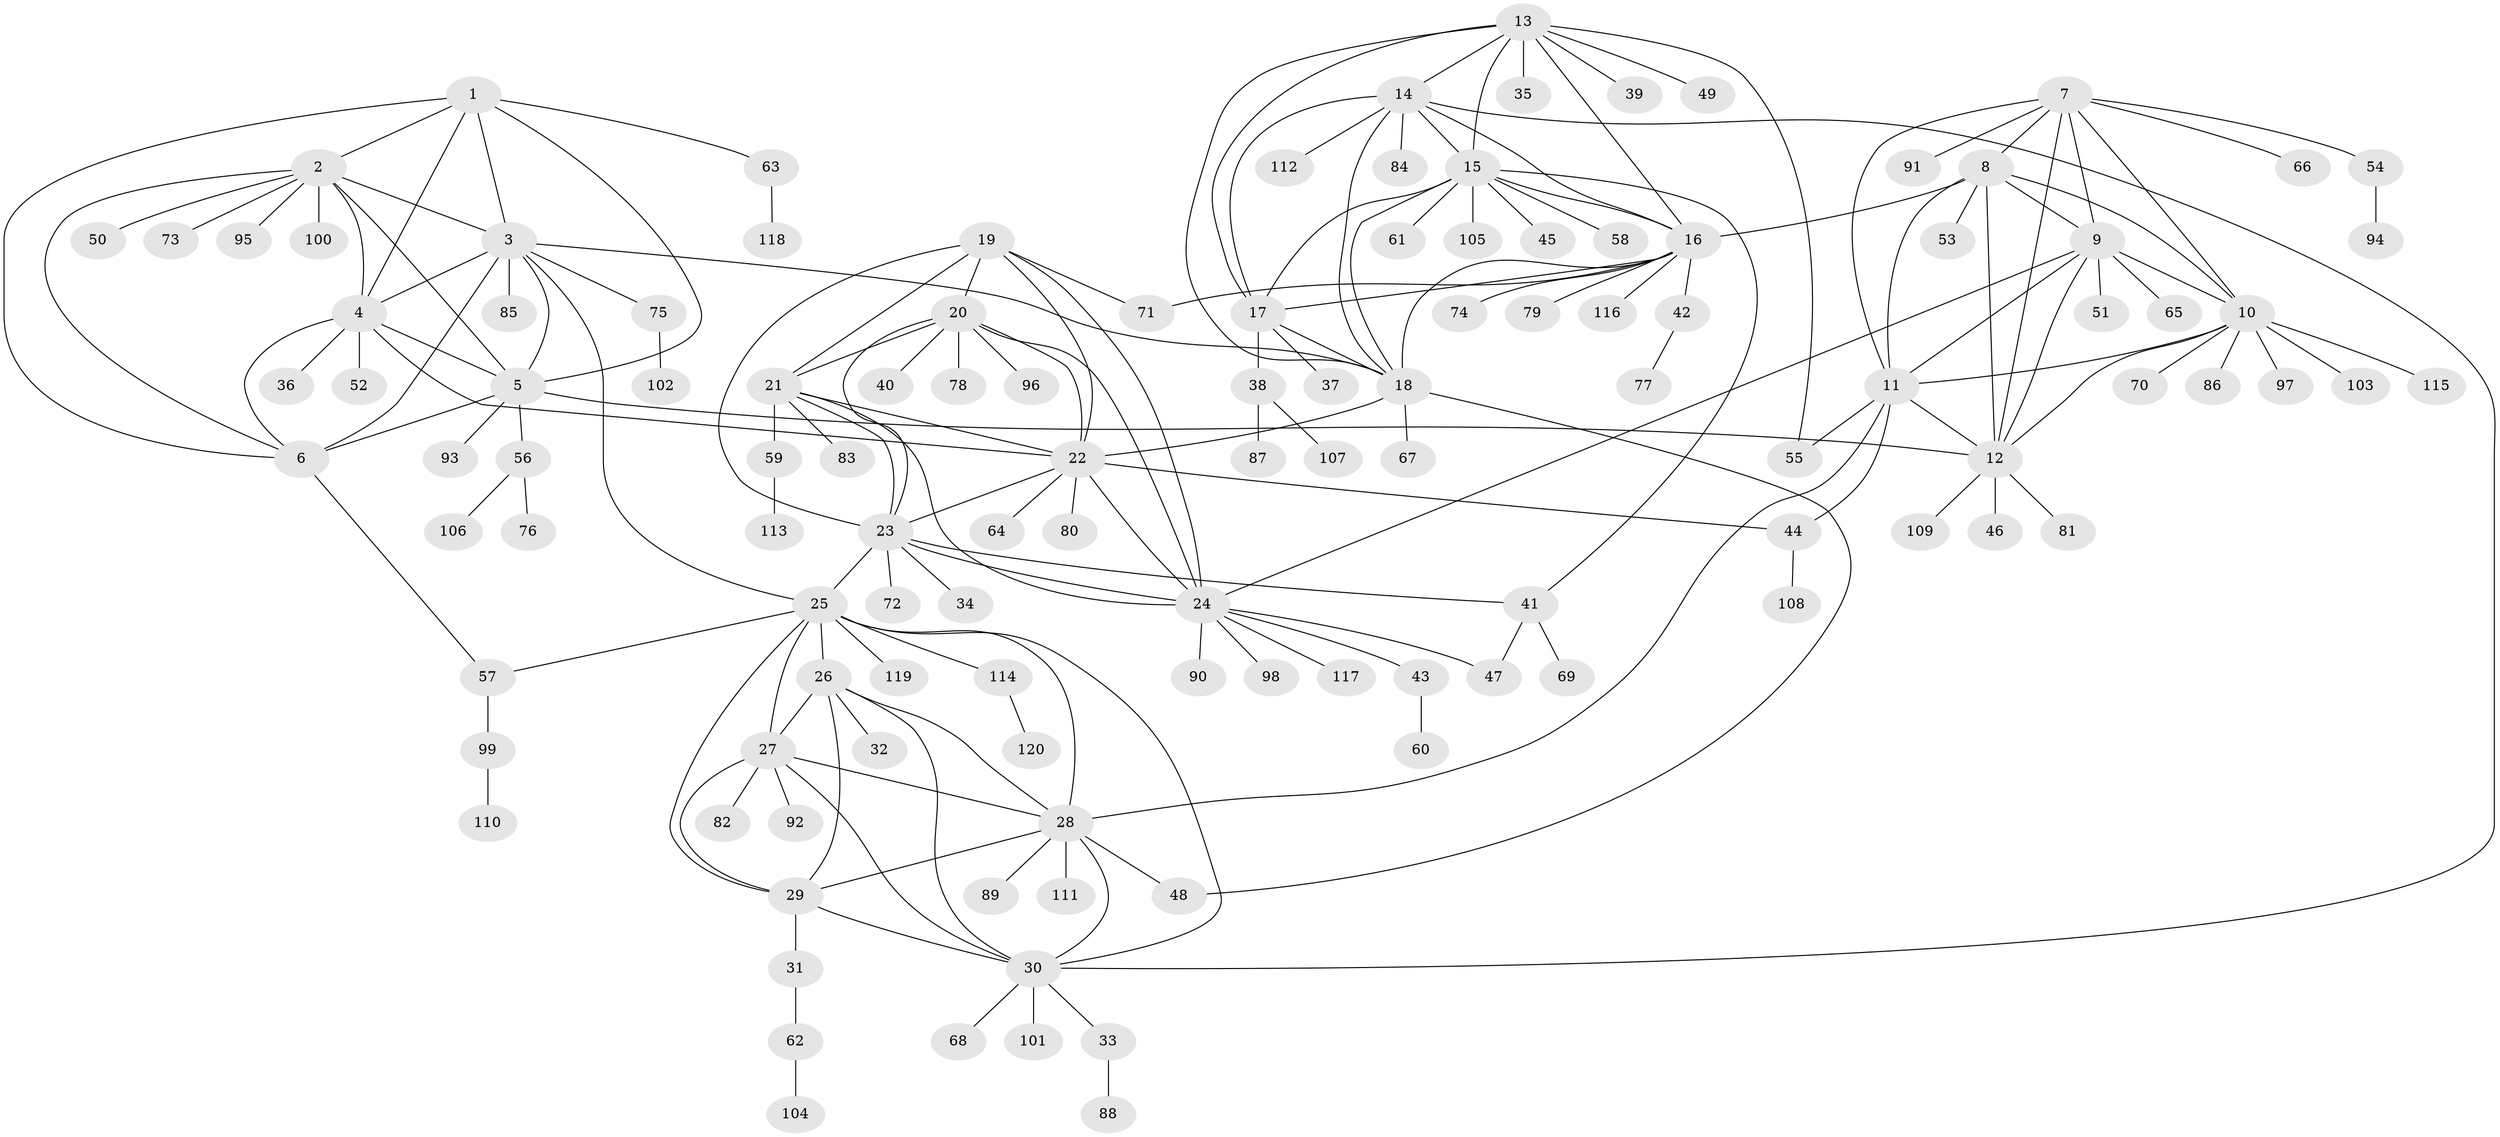 // Generated by graph-tools (version 1.1) at 2025/02/03/09/25 03:02:44]
// undirected, 120 vertices, 182 edges
graph export_dot {
graph [start="1"]
  node [color=gray90,style=filled];
  1;
  2;
  3;
  4;
  5;
  6;
  7;
  8;
  9;
  10;
  11;
  12;
  13;
  14;
  15;
  16;
  17;
  18;
  19;
  20;
  21;
  22;
  23;
  24;
  25;
  26;
  27;
  28;
  29;
  30;
  31;
  32;
  33;
  34;
  35;
  36;
  37;
  38;
  39;
  40;
  41;
  42;
  43;
  44;
  45;
  46;
  47;
  48;
  49;
  50;
  51;
  52;
  53;
  54;
  55;
  56;
  57;
  58;
  59;
  60;
  61;
  62;
  63;
  64;
  65;
  66;
  67;
  68;
  69;
  70;
  71;
  72;
  73;
  74;
  75;
  76;
  77;
  78;
  79;
  80;
  81;
  82;
  83;
  84;
  85;
  86;
  87;
  88;
  89;
  90;
  91;
  92;
  93;
  94;
  95;
  96;
  97;
  98;
  99;
  100;
  101;
  102;
  103;
  104;
  105;
  106;
  107;
  108;
  109;
  110;
  111;
  112;
  113;
  114;
  115;
  116;
  117;
  118;
  119;
  120;
  1 -- 2;
  1 -- 3;
  1 -- 4;
  1 -- 5;
  1 -- 6;
  1 -- 63;
  2 -- 3;
  2 -- 4;
  2 -- 5;
  2 -- 6;
  2 -- 50;
  2 -- 73;
  2 -- 95;
  2 -- 100;
  3 -- 4;
  3 -- 5;
  3 -- 6;
  3 -- 18;
  3 -- 25;
  3 -- 75;
  3 -- 85;
  4 -- 5;
  4 -- 6;
  4 -- 22;
  4 -- 36;
  4 -- 52;
  5 -- 6;
  5 -- 12;
  5 -- 56;
  5 -- 93;
  6 -- 57;
  7 -- 8;
  7 -- 9;
  7 -- 10;
  7 -- 11;
  7 -- 12;
  7 -- 54;
  7 -- 66;
  7 -- 91;
  8 -- 9;
  8 -- 10;
  8 -- 11;
  8 -- 12;
  8 -- 16;
  8 -- 53;
  9 -- 10;
  9 -- 11;
  9 -- 12;
  9 -- 24;
  9 -- 51;
  9 -- 65;
  10 -- 11;
  10 -- 12;
  10 -- 70;
  10 -- 86;
  10 -- 97;
  10 -- 103;
  10 -- 115;
  11 -- 12;
  11 -- 28;
  11 -- 44;
  11 -- 55;
  12 -- 46;
  12 -- 81;
  12 -- 109;
  13 -- 14;
  13 -- 15;
  13 -- 16;
  13 -- 17;
  13 -- 18;
  13 -- 35;
  13 -- 39;
  13 -- 49;
  13 -- 55;
  14 -- 15;
  14 -- 16;
  14 -- 17;
  14 -- 18;
  14 -- 30;
  14 -- 84;
  14 -- 112;
  15 -- 16;
  15 -- 17;
  15 -- 18;
  15 -- 41;
  15 -- 45;
  15 -- 58;
  15 -- 61;
  15 -- 105;
  16 -- 17;
  16 -- 18;
  16 -- 42;
  16 -- 71;
  16 -- 74;
  16 -- 79;
  16 -- 116;
  17 -- 18;
  17 -- 37;
  17 -- 38;
  18 -- 22;
  18 -- 48;
  18 -- 67;
  19 -- 20;
  19 -- 21;
  19 -- 22;
  19 -- 23;
  19 -- 24;
  19 -- 71;
  20 -- 21;
  20 -- 22;
  20 -- 23;
  20 -- 24;
  20 -- 40;
  20 -- 78;
  20 -- 96;
  21 -- 22;
  21 -- 23;
  21 -- 24;
  21 -- 59;
  21 -- 83;
  22 -- 23;
  22 -- 24;
  22 -- 44;
  22 -- 64;
  22 -- 80;
  23 -- 24;
  23 -- 25;
  23 -- 34;
  23 -- 41;
  23 -- 72;
  24 -- 43;
  24 -- 47;
  24 -- 90;
  24 -- 98;
  24 -- 117;
  25 -- 26;
  25 -- 27;
  25 -- 28;
  25 -- 29;
  25 -- 30;
  25 -- 57;
  25 -- 114;
  25 -- 119;
  26 -- 27;
  26 -- 28;
  26 -- 29;
  26 -- 30;
  26 -- 32;
  27 -- 28;
  27 -- 29;
  27 -- 30;
  27 -- 82;
  27 -- 92;
  28 -- 29;
  28 -- 30;
  28 -- 48;
  28 -- 89;
  28 -- 111;
  29 -- 30;
  29 -- 31;
  30 -- 33;
  30 -- 68;
  30 -- 101;
  31 -- 62;
  33 -- 88;
  38 -- 87;
  38 -- 107;
  41 -- 47;
  41 -- 69;
  42 -- 77;
  43 -- 60;
  44 -- 108;
  54 -- 94;
  56 -- 76;
  56 -- 106;
  57 -- 99;
  59 -- 113;
  62 -- 104;
  63 -- 118;
  75 -- 102;
  99 -- 110;
  114 -- 120;
}
